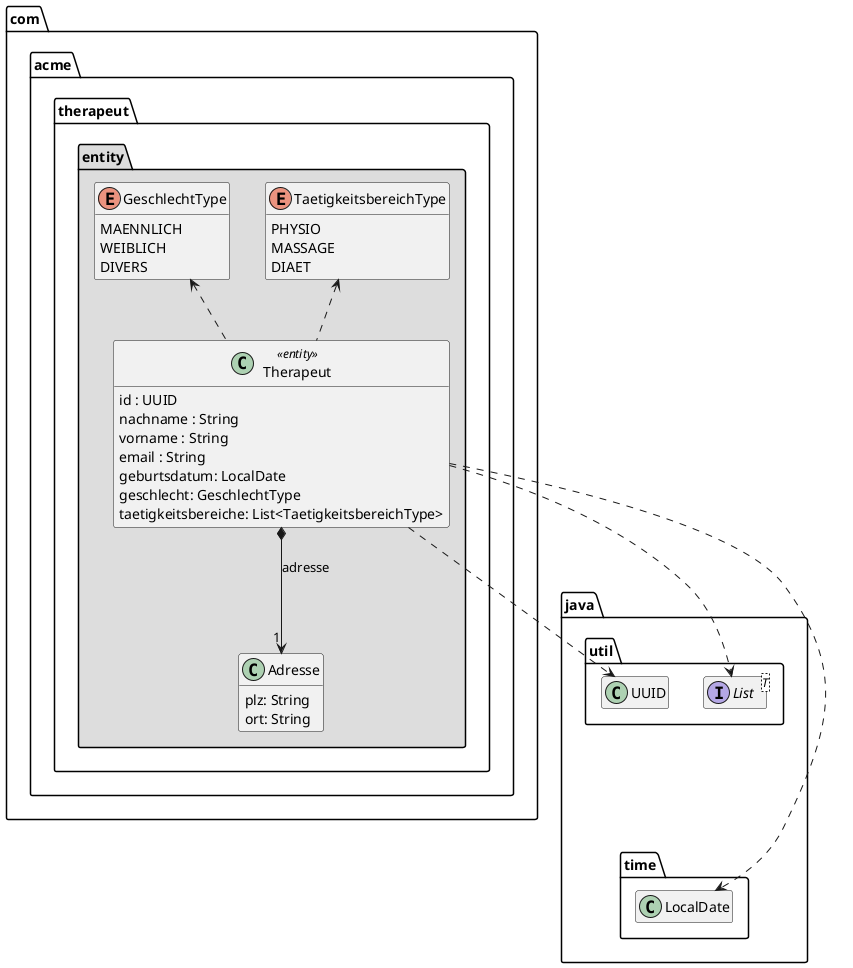 @startuml Therapeut

skinparam classAttributeIconSize 0
' skinparam monochrome true

package java {
    package util {
        class UUID
        interface List<T>
    }

    package time {
        class LocalDate
    }

    UUID .[hidden].> LocalDate
}

package com.acme.therapeut.entity #DDDDDD {

    class Adresse {
        plz: String
        ort: String
    }

    enum GeschlechtType {
        MAENNLICH
        WEIBLICH
        DIVERS
    }


    enum TaetigkeitsbereichType {
        PHYSIO
        MASSAGE
        DIAET
    }

    class Therapeut << entity >> {
        id : UUID
        nachname : String
        vorname : String
        email : String
        geburtsdatum: LocalDate
        geschlecht: GeschlechtType
        taetigkeitsbereiche: List<TaetigkeitsbereichType>
    }

    Therapeut *--> "1" Adresse : adresse
    Therapeut .up.> GeschlechtType
    Therapeut .up.> TaetigkeitsbereichType

    Therapeut ..> UUID
    Therapeut ..> LocalDate
    Therapeut ..> List

}

hide empty members

@enduml
